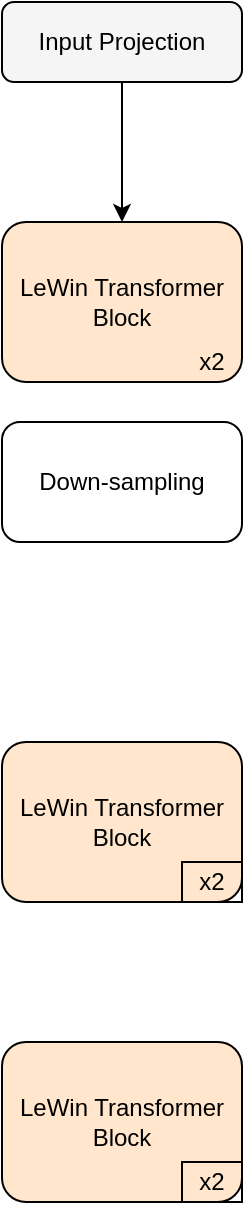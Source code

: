 <mxfile version="15.6.5" type="github">
  <diagram id="IXwqXhgnDkeGvteRUH3C" name="第 1 页">
    <mxGraphModel dx="1038" dy="547" grid="1" gridSize="10" guides="1" tooltips="1" connect="1" arrows="1" fold="1" page="1" pageScale="1" pageWidth="827" pageHeight="1169" math="0" shadow="0">
      <root>
        <mxCell id="0" />
        <mxCell id="1" parent="0" />
        <mxCell id="MLV8fCWVCvASni8vyX7m-4" value="" style="edgeStyle=orthogonalEdgeStyle;rounded=0;orthogonalLoop=1;jettySize=auto;html=1;fontColor=default;strokeColor=default;labelBackgroundColor=default;" edge="1" parent="1" source="MLV8fCWVCvASni8vyX7m-1" target="MLV8fCWVCvASni8vyX7m-3">
          <mxGeometry relative="1" as="geometry" />
        </mxCell>
        <mxCell id="MLV8fCWVCvASni8vyX7m-1" value="Input Projection" style="rounded=1;whiteSpace=wrap;html=1;fillColor=#f5f5f5;strokeColor=default;fontColor=default;shadow=0;glass=0;sketch=0;labelBackgroundColor=none;" vertex="1" parent="1">
          <mxGeometry x="160" y="30" width="120" height="40" as="geometry" />
        </mxCell>
        <mxCell id="MLV8fCWVCvASni8vyX7m-3" value="LeWin Transformer Block" style="rounded=1;whiteSpace=wrap;html=1;fillColor=#ffe6cc;strokeColor=default;fontColor=default;shadow=0;glass=0;sketch=0;labelBackgroundColor=none;" vertex="1" parent="1">
          <mxGeometry x="160" y="140" width="120" height="80" as="geometry" />
        </mxCell>
        <mxCell id="MLV8fCWVCvASni8vyX7m-5" value="x2" style="text;html=1;strokeColor=none;fillColor=none;align=center;verticalAlign=middle;whiteSpace=wrap;rounded=0;shadow=0;glass=0;sketch=0;fontColor=default;labelBackgroundColor=none;" vertex="1" parent="1">
          <mxGeometry x="250" y="200" width="30" height="20" as="geometry" />
        </mxCell>
        <mxCell id="MLV8fCWVCvASni8vyX7m-6" value="LeWin Transformer Block" style="rounded=1;whiteSpace=wrap;html=1;fillColor=#ffe6cc;strokeColor=default;fontColor=default;shadow=0;glass=0;sketch=0;labelBackgroundColor=none;" vertex="1" parent="1">
          <mxGeometry x="160" y="400" width="120" height="80" as="geometry" />
        </mxCell>
        <mxCell id="MLV8fCWVCvASni8vyX7m-7" value="x2" style="text;html=1;strokeColor=default;fillColor=none;align=center;verticalAlign=middle;whiteSpace=wrap;rounded=0;shadow=0;glass=0;sketch=0;fontColor=default;labelBackgroundColor=none;" vertex="1" parent="1">
          <mxGeometry x="250" y="460" width="30" height="20" as="geometry" />
        </mxCell>
        <mxCell id="MLV8fCWVCvASni8vyX7m-10" value="LeWin Transformer Block" style="rounded=1;whiteSpace=wrap;html=1;fillColor=#ffe6cc;strokeColor=default;fontColor=default;shadow=0;glass=0;sketch=0;labelBackgroundColor=none;" vertex="1" parent="1">
          <mxGeometry x="160" y="550" width="120" height="80" as="geometry" />
        </mxCell>
        <mxCell id="MLV8fCWVCvASni8vyX7m-11" value="x2" style="text;html=1;strokeColor=default;fillColor=none;align=center;verticalAlign=middle;whiteSpace=wrap;rounded=0;shadow=0;glass=0;sketch=0;fontColor=default;labelBackgroundColor=none;" vertex="1" parent="1">
          <mxGeometry x="250" y="610" width="30" height="20" as="geometry" />
        </mxCell>
        <mxCell id="MLV8fCWVCvASni8vyX7m-13" value="Down-sampling" style="rounded=1;whiteSpace=wrap;html=1;shadow=0;glass=0;labelBackgroundColor=none;sketch=0;fontColor=default;strokeColor=default;fillColor=default;" vertex="1" parent="1">
          <mxGeometry x="160" y="240" width="120" height="60" as="geometry" />
        </mxCell>
      </root>
    </mxGraphModel>
  </diagram>
</mxfile>
